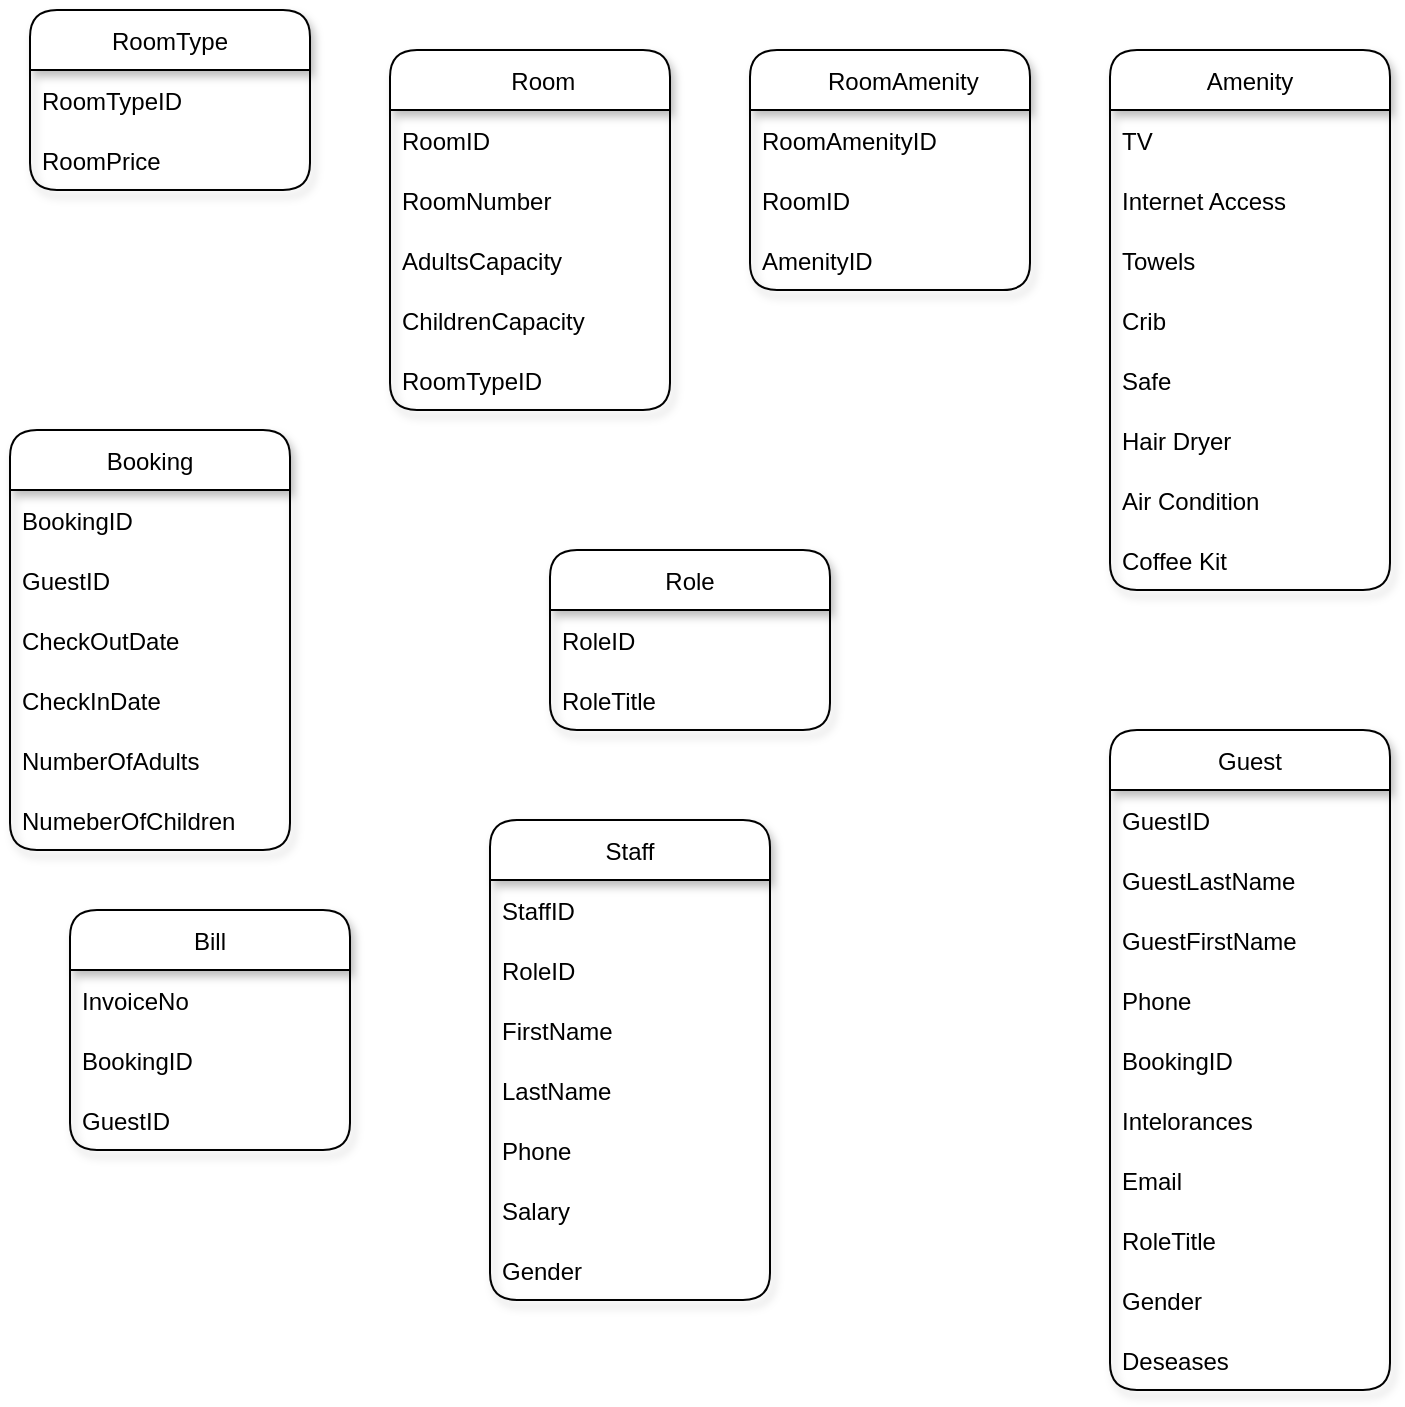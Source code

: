 <mxfile version="17.4.6" type="github">
  <diagram id="Ctz91oKVSWuOamT9eygN" name="Page-1">
    <mxGraphModel dx="1422" dy="754" grid="1" gridSize="10" guides="1" tooltips="1" connect="1" arrows="1" fold="1" page="1" pageScale="1" pageWidth="850" pageHeight="1100" math="0" shadow="0">
      <root>
        <mxCell id="0" />
        <mxCell id="1" parent="0" />
        <mxCell id="ihN2lg3ZPIl-tly94e6C-1" value="Booking" style="swimlane;fontStyle=0;childLayout=stackLayout;horizontal=1;startSize=30;horizontalStack=0;resizeParent=1;resizeParentMax=0;resizeLast=0;collapsible=1;marginBottom=0;rounded=1;shadow=1;" vertex="1" parent="1">
          <mxGeometry x="20" y="260" width="140" height="210" as="geometry" />
        </mxCell>
        <mxCell id="ihN2lg3ZPIl-tly94e6C-2" value="BookingID" style="text;strokeColor=none;fillColor=none;align=left;verticalAlign=middle;spacingLeft=4;spacingRight=4;overflow=hidden;points=[[0,0.5],[1,0.5]];portConstraint=eastwest;rotatable=0;" vertex="1" parent="ihN2lg3ZPIl-tly94e6C-1">
          <mxGeometry y="30" width="140" height="30" as="geometry" />
        </mxCell>
        <mxCell id="ihN2lg3ZPIl-tly94e6C-81" value="GuestID" style="text;strokeColor=none;fillColor=none;align=left;verticalAlign=middle;spacingLeft=4;spacingRight=4;overflow=hidden;points=[[0,0.5],[1,0.5]];portConstraint=eastwest;rotatable=0;" vertex="1" parent="ihN2lg3ZPIl-tly94e6C-1">
          <mxGeometry y="60" width="140" height="30" as="geometry" />
        </mxCell>
        <mxCell id="ihN2lg3ZPIl-tly94e6C-5" value="CheckOutDate" style="text;strokeColor=none;fillColor=none;align=left;verticalAlign=middle;spacingLeft=4;spacingRight=4;overflow=hidden;points=[[0,0.5],[1,0.5]];portConstraint=eastwest;rotatable=0;" vertex="1" parent="ihN2lg3ZPIl-tly94e6C-1">
          <mxGeometry y="90" width="140" height="30" as="geometry" />
        </mxCell>
        <mxCell id="ihN2lg3ZPIl-tly94e6C-4" value="CheckInDate" style="text;strokeColor=none;fillColor=none;align=left;verticalAlign=middle;spacingLeft=4;spacingRight=4;overflow=hidden;points=[[0,0.5],[1,0.5]];portConstraint=eastwest;rotatable=0;" vertex="1" parent="ihN2lg3ZPIl-tly94e6C-1">
          <mxGeometry y="120" width="140" height="30" as="geometry" />
        </mxCell>
        <mxCell id="ihN2lg3ZPIl-tly94e6C-6" value="NumberOfAdults" style="text;strokeColor=none;fillColor=none;align=left;verticalAlign=middle;spacingLeft=4;spacingRight=4;overflow=hidden;points=[[0,0.5],[1,0.5]];portConstraint=eastwest;rotatable=0;" vertex="1" parent="ihN2lg3ZPIl-tly94e6C-1">
          <mxGeometry y="150" width="140" height="30" as="geometry" />
        </mxCell>
        <mxCell id="ihN2lg3ZPIl-tly94e6C-7" value="NumeberOfChildren" style="text;strokeColor=none;fillColor=none;align=left;verticalAlign=middle;spacingLeft=4;spacingRight=4;overflow=hidden;points=[[0,0.5],[1,0.5]];portConstraint=eastwest;rotatable=0;" vertex="1" parent="ihN2lg3ZPIl-tly94e6C-1">
          <mxGeometry y="180" width="140" height="30" as="geometry" />
        </mxCell>
        <mxCell id="ihN2lg3ZPIl-tly94e6C-12" value="    Room" style="swimlane;fontStyle=0;childLayout=stackLayout;horizontal=1;startSize=30;horizontalStack=0;resizeParent=1;resizeParentMax=0;resizeLast=0;collapsible=1;marginBottom=0;rounded=1;shadow=1;" vertex="1" parent="1">
          <mxGeometry x="210" y="70" width="140" height="180" as="geometry" />
        </mxCell>
        <mxCell id="ihN2lg3ZPIl-tly94e6C-61" value="RoomID" style="text;strokeColor=none;fillColor=none;align=left;verticalAlign=middle;spacingLeft=4;spacingRight=4;overflow=hidden;points=[[0,0.5],[1,0.5]];portConstraint=eastwest;rotatable=0;" vertex="1" parent="ihN2lg3ZPIl-tly94e6C-12">
          <mxGeometry y="30" width="140" height="30" as="geometry" />
        </mxCell>
        <mxCell id="ihN2lg3ZPIl-tly94e6C-13" value="RoomNumber" style="text;strokeColor=none;fillColor=none;align=left;verticalAlign=middle;spacingLeft=4;spacingRight=4;overflow=hidden;points=[[0,0.5],[1,0.5]];portConstraint=eastwest;rotatable=0;" vertex="1" parent="ihN2lg3ZPIl-tly94e6C-12">
          <mxGeometry y="60" width="140" height="30" as="geometry" />
        </mxCell>
        <mxCell id="ihN2lg3ZPIl-tly94e6C-14" value="AdultsCapacity" style="text;strokeColor=none;fillColor=none;align=left;verticalAlign=middle;spacingLeft=4;spacingRight=4;overflow=hidden;points=[[0,0.5],[1,0.5]];portConstraint=eastwest;rotatable=0;" vertex="1" parent="ihN2lg3ZPIl-tly94e6C-12">
          <mxGeometry y="90" width="140" height="30" as="geometry" />
        </mxCell>
        <mxCell id="ihN2lg3ZPIl-tly94e6C-15" value="ChildrenCapacity" style="text;strokeColor=none;fillColor=none;align=left;verticalAlign=middle;spacingLeft=4;spacingRight=4;overflow=hidden;points=[[0,0.5],[1,0.5]];portConstraint=eastwest;rotatable=0;" vertex="1" parent="ihN2lg3ZPIl-tly94e6C-12">
          <mxGeometry y="120" width="140" height="30" as="geometry" />
        </mxCell>
        <mxCell id="ihN2lg3ZPIl-tly94e6C-21" value="RoomTypeID" style="text;strokeColor=none;fillColor=none;align=left;verticalAlign=middle;spacingLeft=4;spacingRight=4;overflow=hidden;points=[[0,0.5],[1,0.5]];portConstraint=eastwest;rotatable=0;" vertex="1" parent="ihN2lg3ZPIl-tly94e6C-12">
          <mxGeometry y="150" width="140" height="30" as="geometry" />
        </mxCell>
        <mxCell id="ihN2lg3ZPIl-tly94e6C-22" value="    RoomAmenity" style="swimlane;fontStyle=0;childLayout=stackLayout;horizontal=1;startSize=30;horizontalStack=0;resizeParent=1;resizeParentMax=0;resizeLast=0;collapsible=1;marginBottom=0;rounded=1;shadow=1;" vertex="1" parent="1">
          <mxGeometry x="390" y="70" width="140" height="120" as="geometry" />
        </mxCell>
        <mxCell id="ihN2lg3ZPIl-tly94e6C-59" value="RoomAmenityID" style="text;strokeColor=none;fillColor=none;align=left;verticalAlign=middle;spacingLeft=4;spacingRight=4;overflow=hidden;points=[[0,0.5],[1,0.5]];portConstraint=eastwest;rotatable=0;" vertex="1" parent="ihN2lg3ZPIl-tly94e6C-22">
          <mxGeometry y="30" width="140" height="30" as="geometry" />
        </mxCell>
        <mxCell id="ihN2lg3ZPIl-tly94e6C-23" value="RoomID" style="text;strokeColor=none;fillColor=none;align=left;verticalAlign=middle;spacingLeft=4;spacingRight=4;overflow=hidden;points=[[0,0.5],[1,0.5]];portConstraint=eastwest;rotatable=0;" vertex="1" parent="ihN2lg3ZPIl-tly94e6C-22">
          <mxGeometry y="60" width="140" height="30" as="geometry" />
        </mxCell>
        <mxCell id="ihN2lg3ZPIl-tly94e6C-24" value="AmenityID" style="text;strokeColor=none;fillColor=none;align=left;verticalAlign=middle;spacingLeft=4;spacingRight=4;overflow=hidden;points=[[0,0.5],[1,0.5]];portConstraint=eastwest;rotatable=0;" vertex="1" parent="ihN2lg3ZPIl-tly94e6C-22">
          <mxGeometry y="90" width="140" height="30" as="geometry" />
        </mxCell>
        <mxCell id="ihN2lg3ZPIl-tly94e6C-27" value="Amenity" style="swimlane;fontStyle=0;childLayout=stackLayout;horizontal=1;startSize=30;horizontalStack=0;resizeParent=1;resizeParentMax=0;resizeLast=0;collapsible=1;marginBottom=0;rounded=1;shadow=1;" vertex="1" parent="1">
          <mxGeometry x="570" y="70" width="140" height="270" as="geometry" />
        </mxCell>
        <mxCell id="ihN2lg3ZPIl-tly94e6C-28" value="TV" style="text;strokeColor=none;fillColor=none;align=left;verticalAlign=middle;spacingLeft=4;spacingRight=4;overflow=hidden;points=[[0,0.5],[1,0.5]];portConstraint=eastwest;rotatable=0;rounded=1;shadow=1;" vertex="1" parent="ihN2lg3ZPIl-tly94e6C-27">
          <mxGeometry y="30" width="140" height="30" as="geometry" />
        </mxCell>
        <mxCell id="ihN2lg3ZPIl-tly94e6C-29" value="Internet Access" style="text;strokeColor=none;fillColor=none;align=left;verticalAlign=middle;spacingLeft=4;spacingRight=4;overflow=hidden;points=[[0,0.5],[1,0.5]];portConstraint=eastwest;rotatable=0;rounded=1;shadow=1;" vertex="1" parent="ihN2lg3ZPIl-tly94e6C-27">
          <mxGeometry y="60" width="140" height="30" as="geometry" />
        </mxCell>
        <mxCell id="ihN2lg3ZPIl-tly94e6C-30" value="Towels" style="text;strokeColor=none;fillColor=none;align=left;verticalAlign=middle;spacingLeft=4;spacingRight=4;overflow=hidden;points=[[0,0.5],[1,0.5]];portConstraint=eastwest;rotatable=0;rounded=1;shadow=1;" vertex="1" parent="ihN2lg3ZPIl-tly94e6C-27">
          <mxGeometry y="90" width="140" height="30" as="geometry" />
        </mxCell>
        <mxCell id="ihN2lg3ZPIl-tly94e6C-31" value="Crib" style="text;strokeColor=none;fillColor=none;align=left;verticalAlign=middle;spacingLeft=4;spacingRight=4;overflow=hidden;points=[[0,0.5],[1,0.5]];portConstraint=eastwest;rotatable=0;rounded=1;shadow=1;" vertex="1" parent="ihN2lg3ZPIl-tly94e6C-27">
          <mxGeometry y="120" width="140" height="30" as="geometry" />
        </mxCell>
        <mxCell id="ihN2lg3ZPIl-tly94e6C-32" value="Safe" style="text;strokeColor=none;fillColor=none;align=left;verticalAlign=middle;spacingLeft=4;spacingRight=4;overflow=hidden;points=[[0,0.5],[1,0.5]];portConstraint=eastwest;rotatable=0;rounded=1;shadow=1;" vertex="1" parent="ihN2lg3ZPIl-tly94e6C-27">
          <mxGeometry y="150" width="140" height="30" as="geometry" />
        </mxCell>
        <mxCell id="ihN2lg3ZPIl-tly94e6C-33" value="Hair Dryer" style="text;strokeColor=none;fillColor=none;align=left;verticalAlign=middle;spacingLeft=4;spacingRight=4;overflow=hidden;points=[[0,0.5],[1,0.5]];portConstraint=eastwest;rotatable=0;rounded=1;shadow=1;" vertex="1" parent="ihN2lg3ZPIl-tly94e6C-27">
          <mxGeometry y="180" width="140" height="30" as="geometry" />
        </mxCell>
        <mxCell id="ihN2lg3ZPIl-tly94e6C-34" value="Air Condition" style="text;strokeColor=none;fillColor=none;align=left;verticalAlign=middle;spacingLeft=4;spacingRight=4;overflow=hidden;points=[[0,0.5],[1,0.5]];portConstraint=eastwest;rotatable=0;rounded=1;shadow=1;" vertex="1" parent="ihN2lg3ZPIl-tly94e6C-27">
          <mxGeometry y="210" width="140" height="30" as="geometry" />
        </mxCell>
        <mxCell id="ihN2lg3ZPIl-tly94e6C-35" value="Coffee Kit" style="text;strokeColor=none;fillColor=none;align=left;verticalAlign=middle;spacingLeft=4;spacingRight=4;overflow=hidden;points=[[0,0.5],[1,0.5]];portConstraint=eastwest;rotatable=0;rounded=1;shadow=1;" vertex="1" parent="ihN2lg3ZPIl-tly94e6C-27">
          <mxGeometry y="240" width="140" height="30" as="geometry" />
        </mxCell>
        <mxCell id="ihN2lg3ZPIl-tly94e6C-44" value="Staff" style="swimlane;fontStyle=0;childLayout=stackLayout;horizontal=1;startSize=30;horizontalStack=0;resizeParent=1;resizeParentMax=0;resizeLast=0;collapsible=1;marginBottom=0;rounded=1;shadow=1;" vertex="1" parent="1">
          <mxGeometry x="260" y="455" width="140" height="240" as="geometry" />
        </mxCell>
        <mxCell id="ihN2lg3ZPIl-tly94e6C-45" value="StaffID" style="text;strokeColor=none;fillColor=none;align=left;verticalAlign=middle;spacingLeft=4;spacingRight=4;overflow=hidden;points=[[0,0.5],[1,0.5]];portConstraint=eastwest;rotatable=0;" vertex="1" parent="ihN2lg3ZPIl-tly94e6C-44">
          <mxGeometry y="30" width="140" height="30" as="geometry" />
        </mxCell>
        <mxCell id="ihN2lg3ZPIl-tly94e6C-56" value="RoleID" style="text;strokeColor=none;fillColor=none;align=left;verticalAlign=middle;spacingLeft=4;spacingRight=4;overflow=hidden;points=[[0,0.5],[1,0.5]];portConstraint=eastwest;rotatable=0;" vertex="1" parent="ihN2lg3ZPIl-tly94e6C-44">
          <mxGeometry y="60" width="140" height="30" as="geometry" />
        </mxCell>
        <mxCell id="ihN2lg3ZPIl-tly94e6C-46" value="FirstName" style="text;strokeColor=none;fillColor=none;align=left;verticalAlign=middle;spacingLeft=4;spacingRight=4;overflow=hidden;points=[[0,0.5],[1,0.5]];portConstraint=eastwest;rotatable=0;" vertex="1" parent="ihN2lg3ZPIl-tly94e6C-44">
          <mxGeometry y="90" width="140" height="30" as="geometry" />
        </mxCell>
        <mxCell id="ihN2lg3ZPIl-tly94e6C-47" value="LastName" style="text;strokeColor=none;fillColor=none;align=left;verticalAlign=middle;spacingLeft=4;spacingRight=4;overflow=hidden;points=[[0,0.5],[1,0.5]];portConstraint=eastwest;rotatable=0;" vertex="1" parent="ihN2lg3ZPIl-tly94e6C-44">
          <mxGeometry y="120" width="140" height="30" as="geometry" />
        </mxCell>
        <mxCell id="ihN2lg3ZPIl-tly94e6C-48" value="Phone" style="text;strokeColor=none;fillColor=none;align=left;verticalAlign=middle;spacingLeft=4;spacingRight=4;overflow=hidden;points=[[0,0.5],[1,0.5]];portConstraint=eastwest;rotatable=0;" vertex="1" parent="ihN2lg3ZPIl-tly94e6C-44">
          <mxGeometry y="150" width="140" height="30" as="geometry" />
        </mxCell>
        <mxCell id="ihN2lg3ZPIl-tly94e6C-54" value="Salary" style="text;strokeColor=none;fillColor=none;align=left;verticalAlign=middle;spacingLeft=4;spacingRight=4;overflow=hidden;points=[[0,0.5],[1,0.5]];portConstraint=eastwest;rotatable=0;" vertex="1" parent="ihN2lg3ZPIl-tly94e6C-44">
          <mxGeometry y="180" width="140" height="30" as="geometry" />
        </mxCell>
        <mxCell id="ihN2lg3ZPIl-tly94e6C-55" value="Gender" style="text;strokeColor=none;fillColor=none;align=left;verticalAlign=middle;spacingLeft=4;spacingRight=4;overflow=hidden;points=[[0,0.5],[1,0.5]];portConstraint=eastwest;rotatable=0;" vertex="1" parent="ihN2lg3ZPIl-tly94e6C-44">
          <mxGeometry y="210" width="140" height="30" as="geometry" />
        </mxCell>
        <mxCell id="ihN2lg3ZPIl-tly94e6C-49" value="Role" style="swimlane;fontStyle=0;childLayout=stackLayout;horizontal=1;startSize=30;horizontalStack=0;resizeParent=1;resizeParentMax=0;resizeLast=0;collapsible=1;marginBottom=0;rounded=1;shadow=1;" vertex="1" parent="1">
          <mxGeometry x="290" y="320" width="140" height="90" as="geometry" />
        </mxCell>
        <mxCell id="ihN2lg3ZPIl-tly94e6C-50" value="RoleID" style="text;strokeColor=none;fillColor=none;align=left;verticalAlign=middle;spacingLeft=4;spacingRight=4;overflow=hidden;points=[[0,0.5],[1,0.5]];portConstraint=eastwest;rotatable=0;" vertex="1" parent="ihN2lg3ZPIl-tly94e6C-49">
          <mxGeometry y="30" width="140" height="30" as="geometry" />
        </mxCell>
        <mxCell id="ihN2lg3ZPIl-tly94e6C-51" value="RoleTitle" style="text;strokeColor=none;fillColor=none;align=left;verticalAlign=middle;spacingLeft=4;spacingRight=4;overflow=hidden;points=[[0,0.5],[1,0.5]];portConstraint=eastwest;rotatable=0;" vertex="1" parent="ihN2lg3ZPIl-tly94e6C-49">
          <mxGeometry y="60" width="140" height="30" as="geometry" />
        </mxCell>
        <mxCell id="ihN2lg3ZPIl-tly94e6C-63" value="Guest" style="swimlane;fontStyle=0;childLayout=stackLayout;horizontal=1;startSize=30;horizontalStack=0;resizeParent=1;resizeParentMax=0;resizeLast=0;collapsible=1;marginBottom=0;rounded=1;shadow=1;" vertex="1" parent="1">
          <mxGeometry x="570" y="410" width="140" height="330" as="geometry" />
        </mxCell>
        <mxCell id="ihN2lg3ZPIl-tly94e6C-66" value="GuestID" style="text;strokeColor=none;fillColor=none;align=left;verticalAlign=middle;spacingLeft=4;spacingRight=4;overflow=hidden;points=[[0,0.5],[1,0.5]];portConstraint=eastwest;rotatable=0;" vertex="1" parent="ihN2lg3ZPIl-tly94e6C-63">
          <mxGeometry y="30" width="140" height="30" as="geometry" />
        </mxCell>
        <mxCell id="ihN2lg3ZPIl-tly94e6C-57" value="GuestLastName" style="text;strokeColor=none;fillColor=none;align=left;verticalAlign=middle;spacingLeft=4;spacingRight=4;overflow=hidden;points=[[0,0.5],[1,0.5]];portConstraint=eastwest;rotatable=0;" vertex="1" parent="ihN2lg3ZPIl-tly94e6C-63">
          <mxGeometry y="60" width="140" height="30" as="geometry" />
        </mxCell>
        <mxCell id="ihN2lg3ZPIl-tly94e6C-3" value="GuestFirstName" style="text;strokeColor=none;fillColor=none;align=left;verticalAlign=middle;spacingLeft=4;spacingRight=4;overflow=hidden;points=[[0,0.5],[1,0.5]];portConstraint=eastwest;rotatable=0;" vertex="1" parent="ihN2lg3ZPIl-tly94e6C-63">
          <mxGeometry y="90" width="140" height="30" as="geometry" />
        </mxCell>
        <mxCell id="ihN2lg3ZPIl-tly94e6C-8" value="Phone" style="text;strokeColor=none;fillColor=none;align=left;verticalAlign=middle;spacingLeft=4;spacingRight=4;overflow=hidden;points=[[0,0.5],[1,0.5]];portConstraint=eastwest;rotatable=0;" vertex="1" parent="ihN2lg3ZPIl-tly94e6C-63">
          <mxGeometry y="120" width="140" height="30" as="geometry" />
        </mxCell>
        <mxCell id="ihN2lg3ZPIl-tly94e6C-64" value="BookingID" style="text;strokeColor=none;fillColor=none;align=left;verticalAlign=middle;spacingLeft=4;spacingRight=4;overflow=hidden;points=[[0,0.5],[1,0.5]];portConstraint=eastwest;rotatable=0;" vertex="1" parent="ihN2lg3ZPIl-tly94e6C-63">
          <mxGeometry y="150" width="140" height="30" as="geometry" />
        </mxCell>
        <mxCell id="ihN2lg3ZPIl-tly94e6C-10" value="Intelorances" style="text;strokeColor=none;fillColor=none;align=left;verticalAlign=middle;spacingLeft=4;spacingRight=4;overflow=hidden;points=[[0,0.5],[1,0.5]];portConstraint=eastwest;rotatable=0;" vertex="1" parent="ihN2lg3ZPIl-tly94e6C-63">
          <mxGeometry y="180" width="140" height="30" as="geometry" />
        </mxCell>
        <mxCell id="ihN2lg3ZPIl-tly94e6C-9" value="Email" style="text;strokeColor=none;fillColor=none;align=left;verticalAlign=middle;spacingLeft=4;spacingRight=4;overflow=hidden;points=[[0,0.5],[1,0.5]];portConstraint=eastwest;rotatable=0;" vertex="1" parent="ihN2lg3ZPIl-tly94e6C-63">
          <mxGeometry y="210" width="140" height="30" as="geometry" />
        </mxCell>
        <mxCell id="ihN2lg3ZPIl-tly94e6C-65" value="RoleTitle" style="text;strokeColor=none;fillColor=none;align=left;verticalAlign=middle;spacingLeft=4;spacingRight=4;overflow=hidden;points=[[0,0.5],[1,0.5]];portConstraint=eastwest;rotatable=0;" vertex="1" parent="ihN2lg3ZPIl-tly94e6C-63">
          <mxGeometry y="240" width="140" height="30" as="geometry" />
        </mxCell>
        <mxCell id="ihN2lg3ZPIl-tly94e6C-67" value="Gender" style="text;strokeColor=none;fillColor=none;align=left;verticalAlign=middle;spacingLeft=4;spacingRight=4;overflow=hidden;points=[[0,0.5],[1,0.5]];portConstraint=eastwest;rotatable=0;" vertex="1" parent="ihN2lg3ZPIl-tly94e6C-63">
          <mxGeometry y="270" width="140" height="30" as="geometry" />
        </mxCell>
        <mxCell id="ihN2lg3ZPIl-tly94e6C-11" value="Deseases" style="text;strokeColor=none;fillColor=none;align=left;verticalAlign=middle;spacingLeft=4;spacingRight=4;overflow=hidden;points=[[0,0.5],[1,0.5]];portConstraint=eastwest;rotatable=0;" vertex="1" parent="ihN2lg3ZPIl-tly94e6C-63">
          <mxGeometry y="300" width="140" height="30" as="geometry" />
        </mxCell>
        <mxCell id="ihN2lg3ZPIl-tly94e6C-68" value="RoomType" style="swimlane;fontStyle=0;childLayout=stackLayout;horizontal=1;startSize=30;horizontalStack=0;resizeParent=1;resizeParentMax=0;resizeLast=0;collapsible=1;marginBottom=0;rounded=1;shadow=1;" vertex="1" parent="1">
          <mxGeometry x="30" y="50" width="140" height="90" as="geometry" />
        </mxCell>
        <mxCell id="ihN2lg3ZPIl-tly94e6C-69" value="RoomTypeID" style="text;strokeColor=none;fillColor=none;align=left;verticalAlign=middle;spacingLeft=4;spacingRight=4;overflow=hidden;points=[[0,0.5],[1,0.5]];portConstraint=eastwest;rotatable=0;" vertex="1" parent="ihN2lg3ZPIl-tly94e6C-68">
          <mxGeometry y="30" width="140" height="30" as="geometry" />
        </mxCell>
        <mxCell id="ihN2lg3ZPIl-tly94e6C-70" value="RoomPrice" style="text;strokeColor=none;fillColor=none;align=left;verticalAlign=middle;spacingLeft=4;spacingRight=4;overflow=hidden;points=[[0,0.5],[1,0.5]];portConstraint=eastwest;rotatable=0;" vertex="1" parent="ihN2lg3ZPIl-tly94e6C-68">
          <mxGeometry y="60" width="140" height="30" as="geometry" />
        </mxCell>
        <mxCell id="ihN2lg3ZPIl-tly94e6C-74" value="Bill" style="swimlane;fontStyle=0;childLayout=stackLayout;horizontal=1;startSize=30;horizontalStack=0;resizeParent=1;resizeParentMax=0;resizeLast=0;collapsible=1;marginBottom=0;rounded=1;shadow=1;" vertex="1" parent="1">
          <mxGeometry x="50" y="500" width="140" height="120" as="geometry" />
        </mxCell>
        <mxCell id="ihN2lg3ZPIl-tly94e6C-78" value="InvoiceNo" style="text;strokeColor=none;fillColor=none;align=left;verticalAlign=middle;spacingLeft=4;spacingRight=4;overflow=hidden;points=[[0,0.5],[1,0.5]];portConstraint=eastwest;rotatable=0;rounded=1;shadow=1;" vertex="1" parent="ihN2lg3ZPIl-tly94e6C-74">
          <mxGeometry y="30" width="140" height="30" as="geometry" />
        </mxCell>
        <mxCell id="ihN2lg3ZPIl-tly94e6C-75" value="BookingID" style="text;strokeColor=none;fillColor=none;align=left;verticalAlign=middle;spacingLeft=4;spacingRight=4;overflow=hidden;points=[[0,0.5],[1,0.5]];portConstraint=eastwest;rotatable=0;rounded=1;shadow=1;" vertex="1" parent="ihN2lg3ZPIl-tly94e6C-74">
          <mxGeometry y="60" width="140" height="30" as="geometry" />
        </mxCell>
        <mxCell id="ihN2lg3ZPIl-tly94e6C-76" value="GuestID" style="text;strokeColor=none;fillColor=none;align=left;verticalAlign=middle;spacingLeft=4;spacingRight=4;overflow=hidden;points=[[0,0.5],[1,0.5]];portConstraint=eastwest;rotatable=0;rounded=1;shadow=1;" vertex="1" parent="ihN2lg3ZPIl-tly94e6C-74">
          <mxGeometry y="90" width="140" height="30" as="geometry" />
        </mxCell>
      </root>
    </mxGraphModel>
  </diagram>
</mxfile>
